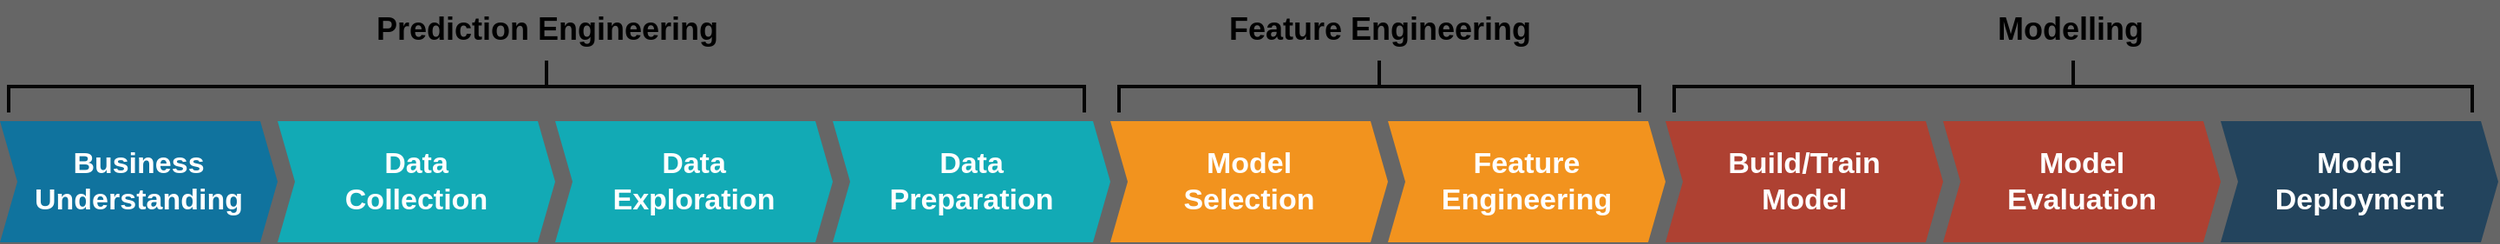 <mxfile version="15.6.6" type="github">
  <diagram name="Page-1" id="54c02804-9d69-ba3f-8aca-1021b27b8050">
    <mxGraphModel dx="3471" dy="1122" grid="1" gridSize="10" guides="1" tooltips="1" connect="1" arrows="1" fold="1" page="1" pageScale="1" pageWidth="1169" pageHeight="827" background="#666666" math="0" shadow="0">
      <root>
        <mxCell id="0" />
        <mxCell id="1" parent="0" />
        <mxCell id="PU6QvB0Lzl-o8I71-tE7-29" value="Business&lt;br&gt;Understanding" style="shape=step;perimeter=stepPerimeter;whiteSpace=wrap;html=1;fixedSize=1;size=10;fillColor=#10739E;strokeColor=none;fontSize=17;fontColor=#FFFFFF;fontStyle=1;align=center;rounded=0;" parent="1" vertex="1">
          <mxGeometry x="-1040" y="90" width="160" height="70" as="geometry" />
        </mxCell>
        <mxCell id="PU6QvB0Lzl-o8I71-tE7-30" value="Model&lt;br&gt;Selection" style="shape=step;perimeter=stepPerimeter;whiteSpace=wrap;html=1;fixedSize=1;size=10;fillColor=#F2931E;strokeColor=none;fontSize=17;fontColor=#FFFFFF;fontStyle=1;align=center;rounded=0;" parent="1" vertex="1">
          <mxGeometry x="-400" y="90" width="160" height="70" as="geometry" />
        </mxCell>
        <mxCell id="PU6QvB0Lzl-o8I71-tE7-31" value="Build/Train&lt;br&gt;Model" style="shape=step;perimeter=stepPerimeter;whiteSpace=wrap;html=1;fixedSize=1;size=10;fillColor=#AE4132;strokeColor=none;fontSize=17;fontColor=#FFFFFF;fontStyle=1;align=center;rounded=0;" parent="1" vertex="1">
          <mxGeometry x="-80" y="90" width="160" height="70" as="geometry" />
        </mxCell>
        <mxCell id="PU6QvB0Lzl-o8I71-tE7-32" value="Model&lt;br&gt;Deployment" style="shape=step;perimeter=stepPerimeter;whiteSpace=wrap;html=1;fixedSize=1;size=10;fillColor=#23445D;strokeColor=none;fontSize=17;fontColor=#FFFFFF;fontStyle=1;align=center;rounded=0;" parent="1" vertex="1">
          <mxGeometry x="240" y="90" width="160" height="70" as="geometry" />
        </mxCell>
        <mxCell id="PU6QvB0Lzl-o8I71-tE7-33" value="Data&lt;br&gt;Collection" style="shape=step;perimeter=stepPerimeter;whiteSpace=wrap;html=1;fixedSize=1;size=10;fillColor=#12AAB5;strokeColor=none;fontSize=17;fontColor=#FFFFFF;fontStyle=1;align=center;rounded=0;" parent="1" vertex="1">
          <mxGeometry x="-880" y="90" width="160" height="70" as="geometry" />
        </mxCell>
        <mxCell id="PU6QvB0Lzl-o8I71-tE7-49" value="Data&lt;br&gt;Exploration" style="shape=step;perimeter=stepPerimeter;whiteSpace=wrap;html=1;fixedSize=1;size=10;fillColor=#12AAB5;strokeColor=none;fontSize=17;fontColor=#FFFFFF;fontStyle=1;align=center;rounded=0;" parent="1" vertex="1">
          <mxGeometry x="-720" y="90" width="160" height="70" as="geometry" />
        </mxCell>
        <mxCell id="PU6QvB0Lzl-o8I71-tE7-50" value="Data&lt;br&gt;Preparation" style="shape=step;perimeter=stepPerimeter;whiteSpace=wrap;html=1;fixedSize=1;size=10;fillColor=#12AAB5;strokeColor=none;fontSize=17;fontColor=#FFFFFF;fontStyle=1;align=center;rounded=0;" parent="1" vertex="1">
          <mxGeometry x="-560" y="90" width="160" height="70" as="geometry" />
        </mxCell>
        <mxCell id="PU6QvB0Lzl-o8I71-tE7-51" value="Feature&lt;br&gt;Engineering" style="shape=step;perimeter=stepPerimeter;whiteSpace=wrap;html=1;fixedSize=1;size=10;fillColor=#F2931E;strokeColor=none;fontSize=17;fontColor=#FFFFFF;fontStyle=1;align=center;rounded=0;" parent="1" vertex="1">
          <mxGeometry x="-240" y="90" width="160" height="70" as="geometry" />
        </mxCell>
        <mxCell id="PU6QvB0Lzl-o8I71-tE7-52" value="Model&lt;br&gt;Evaluation" style="shape=step;perimeter=stepPerimeter;whiteSpace=wrap;html=1;fixedSize=1;size=10;fillColor=#AE4132;strokeColor=none;fontSize=17;fontColor=#FFFFFF;fontStyle=1;align=center;rounded=0;" parent="1" vertex="1">
          <mxGeometry x="80" y="90" width="160" height="70" as="geometry" />
        </mxCell>
        <mxCell id="PU6QvB0Lzl-o8I71-tE7-53" value="" style="strokeWidth=2;html=1;shape=mxgraph.flowchart.annotation_2;align=left;labelPosition=right;pointerEvents=1;rotation=90;strokeColor=#050505;" parent="1" vertex="1">
          <mxGeometry x="-740" y="-240" width="30" height="620" as="geometry" />
        </mxCell>
        <mxCell id="PU6QvB0Lzl-o8I71-tE7-54" value="" style="strokeWidth=2;html=1;shape=mxgraph.flowchart.annotation_2;align=left;labelPosition=right;pointerEvents=1;rotation=90;strokeColor=#050505;" parent="1" vertex="1">
          <mxGeometry x="-260" y="-80" width="30" height="300" as="geometry" />
        </mxCell>
        <mxCell id="PU6QvB0Lzl-o8I71-tE7-55" value="" style="strokeWidth=2;html=1;shape=mxgraph.flowchart.annotation_2;align=left;labelPosition=right;pointerEvents=1;rotation=90;strokeColor=#050505;" parent="1" vertex="1">
          <mxGeometry x="140" y="-160" width="30" height="460" as="geometry" />
        </mxCell>
        <mxCell id="PU6QvB0Lzl-o8I71-tE7-56" value="&lt;font style=&quot;font-size: 18px&quot; color=&quot;#000000&quot;&gt;Prediction Engineering&lt;/font&gt;" style="text;strokeColor=none;fillColor=none;html=1;fontSize=24;fontStyle=1;verticalAlign=middle;align=center;fontColor=#FFFFFF;" parent="1" vertex="1">
          <mxGeometry x="-775" y="20" width="100" height="30" as="geometry" />
        </mxCell>
        <mxCell id="PU6QvB0Lzl-o8I71-tE7-58" value="&lt;font style=&quot;font-size: 18px&quot; color=&quot;#000000&quot;&gt;Feature Engineering&lt;/font&gt;" style="text;strokeColor=none;fillColor=none;html=1;fontSize=24;fontStyle=1;verticalAlign=middle;align=center;fontColor=#FFFFFF;" parent="1" vertex="1">
          <mxGeometry x="-295" y="20" width="100" height="30" as="geometry" />
        </mxCell>
        <mxCell id="PU6QvB0Lzl-o8I71-tE7-59" value="&lt;font style=&quot;font-size: 18px&quot; color=&quot;#000000&quot;&gt;Modelling&lt;/font&gt;" style="text;strokeColor=none;fillColor=none;html=1;fontSize=24;fontStyle=1;verticalAlign=middle;align=center;fontColor=#FFFFFF;" parent="1" vertex="1">
          <mxGeometry x="103" y="20" width="100" height="30" as="geometry" />
        </mxCell>
      </root>
    </mxGraphModel>
  </diagram>
</mxfile>
